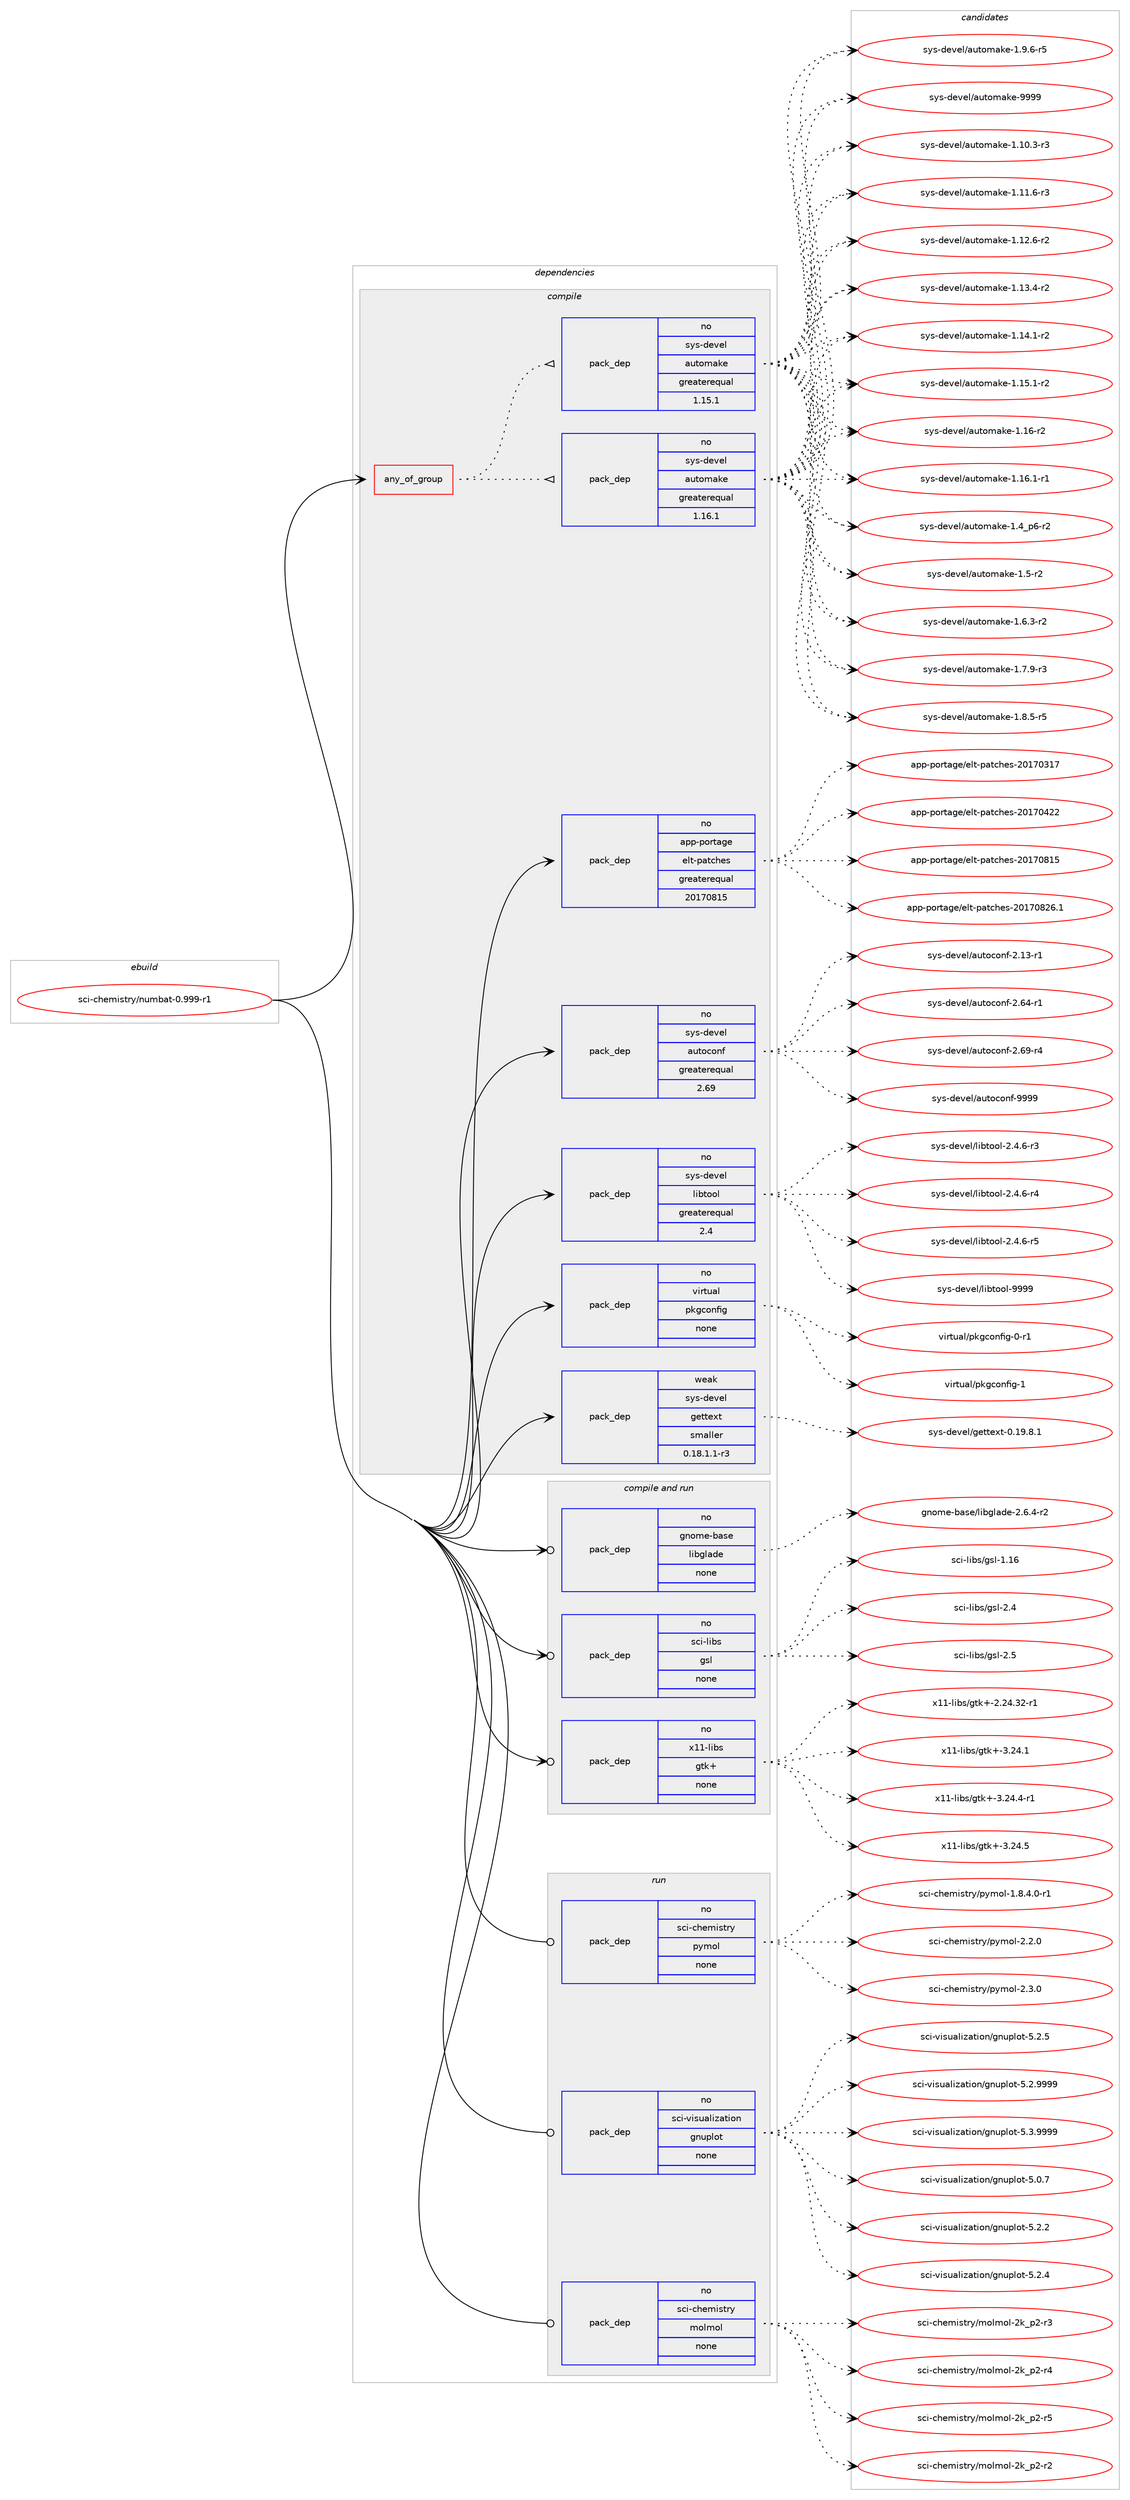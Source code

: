 digraph prolog {

# *************
# Graph options
# *************

newrank=true;
concentrate=true;
compound=true;
graph [rankdir=LR,fontname=Helvetica,fontsize=10,ranksep=1.5];#, ranksep=2.5, nodesep=0.2];
edge  [arrowhead=vee];
node  [fontname=Helvetica,fontsize=10];

# **********
# The ebuild
# **********

subgraph cluster_leftcol {
color=gray;
rank=same;
label=<<i>ebuild</i>>;
id [label="sci-chemistry/numbat-0.999-r1", color=red, width=4, href="../sci-chemistry/numbat-0.999-r1.svg"];
}

# ****************
# The dependencies
# ****************

subgraph cluster_midcol {
color=gray;
label=<<i>dependencies</i>>;
subgraph cluster_compile {
fillcolor="#eeeeee";
style=filled;
label=<<i>compile</i>>;
subgraph any26803 {
dependency1688440 [label=<<TABLE BORDER="0" CELLBORDER="1" CELLSPACING="0" CELLPADDING="4"><TR><TD CELLPADDING="10">any_of_group</TD></TR></TABLE>>, shape=none, color=red];subgraph pack1208316 {
dependency1688441 [label=<<TABLE BORDER="0" CELLBORDER="1" CELLSPACING="0" CELLPADDING="4" WIDTH="220"><TR><TD ROWSPAN="6" CELLPADDING="30">pack_dep</TD></TR><TR><TD WIDTH="110">no</TD></TR><TR><TD>sys-devel</TD></TR><TR><TD>automake</TD></TR><TR><TD>greaterequal</TD></TR><TR><TD>1.16.1</TD></TR></TABLE>>, shape=none, color=blue];
}
dependency1688440:e -> dependency1688441:w [weight=20,style="dotted",arrowhead="oinv"];
subgraph pack1208317 {
dependency1688442 [label=<<TABLE BORDER="0" CELLBORDER="1" CELLSPACING="0" CELLPADDING="4" WIDTH="220"><TR><TD ROWSPAN="6" CELLPADDING="30">pack_dep</TD></TR><TR><TD WIDTH="110">no</TD></TR><TR><TD>sys-devel</TD></TR><TR><TD>automake</TD></TR><TR><TD>greaterequal</TD></TR><TR><TD>1.15.1</TD></TR></TABLE>>, shape=none, color=blue];
}
dependency1688440:e -> dependency1688442:w [weight=20,style="dotted",arrowhead="oinv"];
}
id:e -> dependency1688440:w [weight=20,style="solid",arrowhead="vee"];
subgraph pack1208318 {
dependency1688443 [label=<<TABLE BORDER="0" CELLBORDER="1" CELLSPACING="0" CELLPADDING="4" WIDTH="220"><TR><TD ROWSPAN="6" CELLPADDING="30">pack_dep</TD></TR><TR><TD WIDTH="110">no</TD></TR><TR><TD>app-portage</TD></TR><TR><TD>elt-patches</TD></TR><TR><TD>greaterequal</TD></TR><TR><TD>20170815</TD></TR></TABLE>>, shape=none, color=blue];
}
id:e -> dependency1688443:w [weight=20,style="solid",arrowhead="vee"];
subgraph pack1208319 {
dependency1688444 [label=<<TABLE BORDER="0" CELLBORDER="1" CELLSPACING="0" CELLPADDING="4" WIDTH="220"><TR><TD ROWSPAN="6" CELLPADDING="30">pack_dep</TD></TR><TR><TD WIDTH="110">no</TD></TR><TR><TD>sys-devel</TD></TR><TR><TD>autoconf</TD></TR><TR><TD>greaterequal</TD></TR><TR><TD>2.69</TD></TR></TABLE>>, shape=none, color=blue];
}
id:e -> dependency1688444:w [weight=20,style="solid",arrowhead="vee"];
subgraph pack1208320 {
dependency1688445 [label=<<TABLE BORDER="0" CELLBORDER="1" CELLSPACING="0" CELLPADDING="4" WIDTH="220"><TR><TD ROWSPAN="6" CELLPADDING="30">pack_dep</TD></TR><TR><TD WIDTH="110">no</TD></TR><TR><TD>sys-devel</TD></TR><TR><TD>libtool</TD></TR><TR><TD>greaterequal</TD></TR><TR><TD>2.4</TD></TR></TABLE>>, shape=none, color=blue];
}
id:e -> dependency1688445:w [weight=20,style="solid",arrowhead="vee"];
subgraph pack1208321 {
dependency1688446 [label=<<TABLE BORDER="0" CELLBORDER="1" CELLSPACING="0" CELLPADDING="4" WIDTH="220"><TR><TD ROWSPAN="6" CELLPADDING="30">pack_dep</TD></TR><TR><TD WIDTH="110">no</TD></TR><TR><TD>virtual</TD></TR><TR><TD>pkgconfig</TD></TR><TR><TD>none</TD></TR><TR><TD></TD></TR></TABLE>>, shape=none, color=blue];
}
id:e -> dependency1688446:w [weight=20,style="solid",arrowhead="vee"];
subgraph pack1208322 {
dependency1688447 [label=<<TABLE BORDER="0" CELLBORDER="1" CELLSPACING="0" CELLPADDING="4" WIDTH="220"><TR><TD ROWSPAN="6" CELLPADDING="30">pack_dep</TD></TR><TR><TD WIDTH="110">weak</TD></TR><TR><TD>sys-devel</TD></TR><TR><TD>gettext</TD></TR><TR><TD>smaller</TD></TR><TR><TD>0.18.1.1-r3</TD></TR></TABLE>>, shape=none, color=blue];
}
id:e -> dependency1688447:w [weight=20,style="solid",arrowhead="vee"];
}
subgraph cluster_compileandrun {
fillcolor="#eeeeee";
style=filled;
label=<<i>compile and run</i>>;
subgraph pack1208323 {
dependency1688448 [label=<<TABLE BORDER="0" CELLBORDER="1" CELLSPACING="0" CELLPADDING="4" WIDTH="220"><TR><TD ROWSPAN="6" CELLPADDING="30">pack_dep</TD></TR><TR><TD WIDTH="110">no</TD></TR><TR><TD>gnome-base</TD></TR><TR><TD>libglade</TD></TR><TR><TD>none</TD></TR><TR><TD></TD></TR></TABLE>>, shape=none, color=blue];
}
id:e -> dependency1688448:w [weight=20,style="solid",arrowhead="odotvee"];
subgraph pack1208324 {
dependency1688449 [label=<<TABLE BORDER="0" CELLBORDER="1" CELLSPACING="0" CELLPADDING="4" WIDTH="220"><TR><TD ROWSPAN="6" CELLPADDING="30">pack_dep</TD></TR><TR><TD WIDTH="110">no</TD></TR><TR><TD>sci-libs</TD></TR><TR><TD>gsl</TD></TR><TR><TD>none</TD></TR><TR><TD></TD></TR></TABLE>>, shape=none, color=blue];
}
id:e -> dependency1688449:w [weight=20,style="solid",arrowhead="odotvee"];
subgraph pack1208325 {
dependency1688450 [label=<<TABLE BORDER="0" CELLBORDER="1" CELLSPACING="0" CELLPADDING="4" WIDTH="220"><TR><TD ROWSPAN="6" CELLPADDING="30">pack_dep</TD></TR><TR><TD WIDTH="110">no</TD></TR><TR><TD>x11-libs</TD></TR><TR><TD>gtk+</TD></TR><TR><TD>none</TD></TR><TR><TD></TD></TR></TABLE>>, shape=none, color=blue];
}
id:e -> dependency1688450:w [weight=20,style="solid",arrowhead="odotvee"];
}
subgraph cluster_run {
fillcolor="#eeeeee";
style=filled;
label=<<i>run</i>>;
subgraph pack1208326 {
dependency1688451 [label=<<TABLE BORDER="0" CELLBORDER="1" CELLSPACING="0" CELLPADDING="4" WIDTH="220"><TR><TD ROWSPAN="6" CELLPADDING="30">pack_dep</TD></TR><TR><TD WIDTH="110">no</TD></TR><TR><TD>sci-chemistry</TD></TR><TR><TD>molmol</TD></TR><TR><TD>none</TD></TR><TR><TD></TD></TR></TABLE>>, shape=none, color=blue];
}
id:e -> dependency1688451:w [weight=20,style="solid",arrowhead="odot"];
subgraph pack1208327 {
dependency1688452 [label=<<TABLE BORDER="0" CELLBORDER="1" CELLSPACING="0" CELLPADDING="4" WIDTH="220"><TR><TD ROWSPAN="6" CELLPADDING="30">pack_dep</TD></TR><TR><TD WIDTH="110">no</TD></TR><TR><TD>sci-chemistry</TD></TR><TR><TD>pymol</TD></TR><TR><TD>none</TD></TR><TR><TD></TD></TR></TABLE>>, shape=none, color=blue];
}
id:e -> dependency1688452:w [weight=20,style="solid",arrowhead="odot"];
subgraph pack1208328 {
dependency1688453 [label=<<TABLE BORDER="0" CELLBORDER="1" CELLSPACING="0" CELLPADDING="4" WIDTH="220"><TR><TD ROWSPAN="6" CELLPADDING="30">pack_dep</TD></TR><TR><TD WIDTH="110">no</TD></TR><TR><TD>sci-visualization</TD></TR><TR><TD>gnuplot</TD></TR><TR><TD>none</TD></TR><TR><TD></TD></TR></TABLE>>, shape=none, color=blue];
}
id:e -> dependency1688453:w [weight=20,style="solid",arrowhead="odot"];
}
}

# **************
# The candidates
# **************

subgraph cluster_choices {
rank=same;
color=gray;
label=<<i>candidates</i>>;

subgraph choice1208316 {
color=black;
nodesep=1;
choice11512111545100101118101108479711711611110997107101454946494846514511451 [label="sys-devel/automake-1.10.3-r3", color=red, width=4,href="../sys-devel/automake-1.10.3-r3.svg"];
choice11512111545100101118101108479711711611110997107101454946494946544511451 [label="sys-devel/automake-1.11.6-r3", color=red, width=4,href="../sys-devel/automake-1.11.6-r3.svg"];
choice11512111545100101118101108479711711611110997107101454946495046544511450 [label="sys-devel/automake-1.12.6-r2", color=red, width=4,href="../sys-devel/automake-1.12.6-r2.svg"];
choice11512111545100101118101108479711711611110997107101454946495146524511450 [label="sys-devel/automake-1.13.4-r2", color=red, width=4,href="../sys-devel/automake-1.13.4-r2.svg"];
choice11512111545100101118101108479711711611110997107101454946495246494511450 [label="sys-devel/automake-1.14.1-r2", color=red, width=4,href="../sys-devel/automake-1.14.1-r2.svg"];
choice11512111545100101118101108479711711611110997107101454946495346494511450 [label="sys-devel/automake-1.15.1-r2", color=red, width=4,href="../sys-devel/automake-1.15.1-r2.svg"];
choice1151211154510010111810110847971171161111099710710145494649544511450 [label="sys-devel/automake-1.16-r2", color=red, width=4,href="../sys-devel/automake-1.16-r2.svg"];
choice11512111545100101118101108479711711611110997107101454946495446494511449 [label="sys-devel/automake-1.16.1-r1", color=red, width=4,href="../sys-devel/automake-1.16.1-r1.svg"];
choice115121115451001011181011084797117116111109971071014549465295112544511450 [label="sys-devel/automake-1.4_p6-r2", color=red, width=4,href="../sys-devel/automake-1.4_p6-r2.svg"];
choice11512111545100101118101108479711711611110997107101454946534511450 [label="sys-devel/automake-1.5-r2", color=red, width=4,href="../sys-devel/automake-1.5-r2.svg"];
choice115121115451001011181011084797117116111109971071014549465446514511450 [label="sys-devel/automake-1.6.3-r2", color=red, width=4,href="../sys-devel/automake-1.6.3-r2.svg"];
choice115121115451001011181011084797117116111109971071014549465546574511451 [label="sys-devel/automake-1.7.9-r3", color=red, width=4,href="../sys-devel/automake-1.7.9-r3.svg"];
choice115121115451001011181011084797117116111109971071014549465646534511453 [label="sys-devel/automake-1.8.5-r5", color=red, width=4,href="../sys-devel/automake-1.8.5-r5.svg"];
choice115121115451001011181011084797117116111109971071014549465746544511453 [label="sys-devel/automake-1.9.6-r5", color=red, width=4,href="../sys-devel/automake-1.9.6-r5.svg"];
choice115121115451001011181011084797117116111109971071014557575757 [label="sys-devel/automake-9999", color=red, width=4,href="../sys-devel/automake-9999.svg"];
dependency1688441:e -> choice11512111545100101118101108479711711611110997107101454946494846514511451:w [style=dotted,weight="100"];
dependency1688441:e -> choice11512111545100101118101108479711711611110997107101454946494946544511451:w [style=dotted,weight="100"];
dependency1688441:e -> choice11512111545100101118101108479711711611110997107101454946495046544511450:w [style=dotted,weight="100"];
dependency1688441:e -> choice11512111545100101118101108479711711611110997107101454946495146524511450:w [style=dotted,weight="100"];
dependency1688441:e -> choice11512111545100101118101108479711711611110997107101454946495246494511450:w [style=dotted,weight="100"];
dependency1688441:e -> choice11512111545100101118101108479711711611110997107101454946495346494511450:w [style=dotted,weight="100"];
dependency1688441:e -> choice1151211154510010111810110847971171161111099710710145494649544511450:w [style=dotted,weight="100"];
dependency1688441:e -> choice11512111545100101118101108479711711611110997107101454946495446494511449:w [style=dotted,weight="100"];
dependency1688441:e -> choice115121115451001011181011084797117116111109971071014549465295112544511450:w [style=dotted,weight="100"];
dependency1688441:e -> choice11512111545100101118101108479711711611110997107101454946534511450:w [style=dotted,weight="100"];
dependency1688441:e -> choice115121115451001011181011084797117116111109971071014549465446514511450:w [style=dotted,weight="100"];
dependency1688441:e -> choice115121115451001011181011084797117116111109971071014549465546574511451:w [style=dotted,weight="100"];
dependency1688441:e -> choice115121115451001011181011084797117116111109971071014549465646534511453:w [style=dotted,weight="100"];
dependency1688441:e -> choice115121115451001011181011084797117116111109971071014549465746544511453:w [style=dotted,weight="100"];
dependency1688441:e -> choice115121115451001011181011084797117116111109971071014557575757:w [style=dotted,weight="100"];
}
subgraph choice1208317 {
color=black;
nodesep=1;
choice11512111545100101118101108479711711611110997107101454946494846514511451 [label="sys-devel/automake-1.10.3-r3", color=red, width=4,href="../sys-devel/automake-1.10.3-r3.svg"];
choice11512111545100101118101108479711711611110997107101454946494946544511451 [label="sys-devel/automake-1.11.6-r3", color=red, width=4,href="../sys-devel/automake-1.11.6-r3.svg"];
choice11512111545100101118101108479711711611110997107101454946495046544511450 [label="sys-devel/automake-1.12.6-r2", color=red, width=4,href="../sys-devel/automake-1.12.6-r2.svg"];
choice11512111545100101118101108479711711611110997107101454946495146524511450 [label="sys-devel/automake-1.13.4-r2", color=red, width=4,href="../sys-devel/automake-1.13.4-r2.svg"];
choice11512111545100101118101108479711711611110997107101454946495246494511450 [label="sys-devel/automake-1.14.1-r2", color=red, width=4,href="../sys-devel/automake-1.14.1-r2.svg"];
choice11512111545100101118101108479711711611110997107101454946495346494511450 [label="sys-devel/automake-1.15.1-r2", color=red, width=4,href="../sys-devel/automake-1.15.1-r2.svg"];
choice1151211154510010111810110847971171161111099710710145494649544511450 [label="sys-devel/automake-1.16-r2", color=red, width=4,href="../sys-devel/automake-1.16-r2.svg"];
choice11512111545100101118101108479711711611110997107101454946495446494511449 [label="sys-devel/automake-1.16.1-r1", color=red, width=4,href="../sys-devel/automake-1.16.1-r1.svg"];
choice115121115451001011181011084797117116111109971071014549465295112544511450 [label="sys-devel/automake-1.4_p6-r2", color=red, width=4,href="../sys-devel/automake-1.4_p6-r2.svg"];
choice11512111545100101118101108479711711611110997107101454946534511450 [label="sys-devel/automake-1.5-r2", color=red, width=4,href="../sys-devel/automake-1.5-r2.svg"];
choice115121115451001011181011084797117116111109971071014549465446514511450 [label="sys-devel/automake-1.6.3-r2", color=red, width=4,href="../sys-devel/automake-1.6.3-r2.svg"];
choice115121115451001011181011084797117116111109971071014549465546574511451 [label="sys-devel/automake-1.7.9-r3", color=red, width=4,href="../sys-devel/automake-1.7.9-r3.svg"];
choice115121115451001011181011084797117116111109971071014549465646534511453 [label="sys-devel/automake-1.8.5-r5", color=red, width=4,href="../sys-devel/automake-1.8.5-r5.svg"];
choice115121115451001011181011084797117116111109971071014549465746544511453 [label="sys-devel/automake-1.9.6-r5", color=red, width=4,href="../sys-devel/automake-1.9.6-r5.svg"];
choice115121115451001011181011084797117116111109971071014557575757 [label="sys-devel/automake-9999", color=red, width=4,href="../sys-devel/automake-9999.svg"];
dependency1688442:e -> choice11512111545100101118101108479711711611110997107101454946494846514511451:w [style=dotted,weight="100"];
dependency1688442:e -> choice11512111545100101118101108479711711611110997107101454946494946544511451:w [style=dotted,weight="100"];
dependency1688442:e -> choice11512111545100101118101108479711711611110997107101454946495046544511450:w [style=dotted,weight="100"];
dependency1688442:e -> choice11512111545100101118101108479711711611110997107101454946495146524511450:w [style=dotted,weight="100"];
dependency1688442:e -> choice11512111545100101118101108479711711611110997107101454946495246494511450:w [style=dotted,weight="100"];
dependency1688442:e -> choice11512111545100101118101108479711711611110997107101454946495346494511450:w [style=dotted,weight="100"];
dependency1688442:e -> choice1151211154510010111810110847971171161111099710710145494649544511450:w [style=dotted,weight="100"];
dependency1688442:e -> choice11512111545100101118101108479711711611110997107101454946495446494511449:w [style=dotted,weight="100"];
dependency1688442:e -> choice115121115451001011181011084797117116111109971071014549465295112544511450:w [style=dotted,weight="100"];
dependency1688442:e -> choice11512111545100101118101108479711711611110997107101454946534511450:w [style=dotted,weight="100"];
dependency1688442:e -> choice115121115451001011181011084797117116111109971071014549465446514511450:w [style=dotted,weight="100"];
dependency1688442:e -> choice115121115451001011181011084797117116111109971071014549465546574511451:w [style=dotted,weight="100"];
dependency1688442:e -> choice115121115451001011181011084797117116111109971071014549465646534511453:w [style=dotted,weight="100"];
dependency1688442:e -> choice115121115451001011181011084797117116111109971071014549465746544511453:w [style=dotted,weight="100"];
dependency1688442:e -> choice115121115451001011181011084797117116111109971071014557575757:w [style=dotted,weight="100"];
}
subgraph choice1208318 {
color=black;
nodesep=1;
choice97112112451121111141169710310147101108116451129711699104101115455048495548514955 [label="app-portage/elt-patches-20170317", color=red, width=4,href="../app-portage/elt-patches-20170317.svg"];
choice97112112451121111141169710310147101108116451129711699104101115455048495548525050 [label="app-portage/elt-patches-20170422", color=red, width=4,href="../app-portage/elt-patches-20170422.svg"];
choice97112112451121111141169710310147101108116451129711699104101115455048495548564953 [label="app-portage/elt-patches-20170815", color=red, width=4,href="../app-portage/elt-patches-20170815.svg"];
choice971121124511211111411697103101471011081164511297116991041011154550484955485650544649 [label="app-portage/elt-patches-20170826.1", color=red, width=4,href="../app-portage/elt-patches-20170826.1.svg"];
dependency1688443:e -> choice97112112451121111141169710310147101108116451129711699104101115455048495548514955:w [style=dotted,weight="100"];
dependency1688443:e -> choice97112112451121111141169710310147101108116451129711699104101115455048495548525050:w [style=dotted,weight="100"];
dependency1688443:e -> choice97112112451121111141169710310147101108116451129711699104101115455048495548564953:w [style=dotted,weight="100"];
dependency1688443:e -> choice971121124511211111411697103101471011081164511297116991041011154550484955485650544649:w [style=dotted,weight="100"];
}
subgraph choice1208319 {
color=black;
nodesep=1;
choice1151211154510010111810110847971171161119911111010245504649514511449 [label="sys-devel/autoconf-2.13-r1", color=red, width=4,href="../sys-devel/autoconf-2.13-r1.svg"];
choice1151211154510010111810110847971171161119911111010245504654524511449 [label="sys-devel/autoconf-2.64-r1", color=red, width=4,href="../sys-devel/autoconf-2.64-r1.svg"];
choice1151211154510010111810110847971171161119911111010245504654574511452 [label="sys-devel/autoconf-2.69-r4", color=red, width=4,href="../sys-devel/autoconf-2.69-r4.svg"];
choice115121115451001011181011084797117116111991111101024557575757 [label="sys-devel/autoconf-9999", color=red, width=4,href="../sys-devel/autoconf-9999.svg"];
dependency1688444:e -> choice1151211154510010111810110847971171161119911111010245504649514511449:w [style=dotted,weight="100"];
dependency1688444:e -> choice1151211154510010111810110847971171161119911111010245504654524511449:w [style=dotted,weight="100"];
dependency1688444:e -> choice1151211154510010111810110847971171161119911111010245504654574511452:w [style=dotted,weight="100"];
dependency1688444:e -> choice115121115451001011181011084797117116111991111101024557575757:w [style=dotted,weight="100"];
}
subgraph choice1208320 {
color=black;
nodesep=1;
choice1151211154510010111810110847108105981161111111084550465246544511451 [label="sys-devel/libtool-2.4.6-r3", color=red, width=4,href="../sys-devel/libtool-2.4.6-r3.svg"];
choice1151211154510010111810110847108105981161111111084550465246544511452 [label="sys-devel/libtool-2.4.6-r4", color=red, width=4,href="../sys-devel/libtool-2.4.6-r4.svg"];
choice1151211154510010111810110847108105981161111111084550465246544511453 [label="sys-devel/libtool-2.4.6-r5", color=red, width=4,href="../sys-devel/libtool-2.4.6-r5.svg"];
choice1151211154510010111810110847108105981161111111084557575757 [label="sys-devel/libtool-9999", color=red, width=4,href="../sys-devel/libtool-9999.svg"];
dependency1688445:e -> choice1151211154510010111810110847108105981161111111084550465246544511451:w [style=dotted,weight="100"];
dependency1688445:e -> choice1151211154510010111810110847108105981161111111084550465246544511452:w [style=dotted,weight="100"];
dependency1688445:e -> choice1151211154510010111810110847108105981161111111084550465246544511453:w [style=dotted,weight="100"];
dependency1688445:e -> choice1151211154510010111810110847108105981161111111084557575757:w [style=dotted,weight="100"];
}
subgraph choice1208321 {
color=black;
nodesep=1;
choice11810511411611797108471121071039911111010210510345484511449 [label="virtual/pkgconfig-0-r1", color=red, width=4,href="../virtual/pkgconfig-0-r1.svg"];
choice1181051141161179710847112107103991111101021051034549 [label="virtual/pkgconfig-1", color=red, width=4,href="../virtual/pkgconfig-1.svg"];
dependency1688446:e -> choice11810511411611797108471121071039911111010210510345484511449:w [style=dotted,weight="100"];
dependency1688446:e -> choice1181051141161179710847112107103991111101021051034549:w [style=dotted,weight="100"];
}
subgraph choice1208322 {
color=black;
nodesep=1;
choice1151211154510010111810110847103101116116101120116454846495746564649 [label="sys-devel/gettext-0.19.8.1", color=red, width=4,href="../sys-devel/gettext-0.19.8.1.svg"];
dependency1688447:e -> choice1151211154510010111810110847103101116116101120116454846495746564649:w [style=dotted,weight="100"];
}
subgraph choice1208323 {
color=black;
nodesep=1;
choice1031101111091014598971151014710810598103108971001014550465446524511450 [label="gnome-base/libglade-2.6.4-r2", color=red, width=4,href="../gnome-base/libglade-2.6.4-r2.svg"];
dependency1688448:e -> choice1031101111091014598971151014710810598103108971001014550465446524511450:w [style=dotted,weight="100"];
}
subgraph choice1208324 {
color=black;
nodesep=1;
choice115991054510810598115471031151084549464954 [label="sci-libs/gsl-1.16", color=red, width=4,href="../sci-libs/gsl-1.16.svg"];
choice1159910545108105981154710311510845504652 [label="sci-libs/gsl-2.4", color=red, width=4,href="../sci-libs/gsl-2.4.svg"];
choice1159910545108105981154710311510845504653 [label="sci-libs/gsl-2.5", color=red, width=4,href="../sci-libs/gsl-2.5.svg"];
dependency1688449:e -> choice115991054510810598115471031151084549464954:w [style=dotted,weight="100"];
dependency1688449:e -> choice1159910545108105981154710311510845504652:w [style=dotted,weight="100"];
dependency1688449:e -> choice1159910545108105981154710311510845504653:w [style=dotted,weight="100"];
}
subgraph choice1208325 {
color=black;
nodesep=1;
choice12049494510810598115471031161074345504650524651504511449 [label="x11-libs/gtk+-2.24.32-r1", color=red, width=4,href="../x11-libs/gtk+-2.24.32-r1.svg"];
choice12049494510810598115471031161074345514650524649 [label="x11-libs/gtk+-3.24.1", color=red, width=4,href="../x11-libs/gtk+-3.24.1.svg"];
choice120494945108105981154710311610743455146505246524511449 [label="x11-libs/gtk+-3.24.4-r1", color=red, width=4,href="../x11-libs/gtk+-3.24.4-r1.svg"];
choice12049494510810598115471031161074345514650524653 [label="x11-libs/gtk+-3.24.5", color=red, width=4,href="../x11-libs/gtk+-3.24.5.svg"];
dependency1688450:e -> choice12049494510810598115471031161074345504650524651504511449:w [style=dotted,weight="100"];
dependency1688450:e -> choice12049494510810598115471031161074345514650524649:w [style=dotted,weight="100"];
dependency1688450:e -> choice120494945108105981154710311610743455146505246524511449:w [style=dotted,weight="100"];
dependency1688450:e -> choice12049494510810598115471031161074345514650524653:w [style=dotted,weight="100"];
}
subgraph choice1208326 {
color=black;
nodesep=1;
choice11599105459910410110910511511611412147109111108109111108455010795112504511450 [label="sci-chemistry/molmol-2k_p2-r2", color=red, width=4,href="../sci-chemistry/molmol-2k_p2-r2.svg"];
choice11599105459910410110910511511611412147109111108109111108455010795112504511451 [label="sci-chemistry/molmol-2k_p2-r3", color=red, width=4,href="../sci-chemistry/molmol-2k_p2-r3.svg"];
choice11599105459910410110910511511611412147109111108109111108455010795112504511452 [label="sci-chemistry/molmol-2k_p2-r4", color=red, width=4,href="../sci-chemistry/molmol-2k_p2-r4.svg"];
choice11599105459910410110910511511611412147109111108109111108455010795112504511453 [label="sci-chemistry/molmol-2k_p2-r5", color=red, width=4,href="../sci-chemistry/molmol-2k_p2-r5.svg"];
dependency1688451:e -> choice11599105459910410110910511511611412147109111108109111108455010795112504511450:w [style=dotted,weight="100"];
dependency1688451:e -> choice11599105459910410110910511511611412147109111108109111108455010795112504511451:w [style=dotted,weight="100"];
dependency1688451:e -> choice11599105459910410110910511511611412147109111108109111108455010795112504511452:w [style=dotted,weight="100"];
dependency1688451:e -> choice11599105459910410110910511511611412147109111108109111108455010795112504511453:w [style=dotted,weight="100"];
}
subgraph choice1208327 {
color=black;
nodesep=1;
choice1159910545991041011091051151161141214711212110911110845494656465246484511449 [label="sci-chemistry/pymol-1.8.4.0-r1", color=red, width=4,href="../sci-chemistry/pymol-1.8.4.0-r1.svg"];
choice11599105459910410110910511511611412147112121109111108455046504648 [label="sci-chemistry/pymol-2.2.0", color=red, width=4,href="../sci-chemistry/pymol-2.2.0.svg"];
choice11599105459910410110910511511611412147112121109111108455046514648 [label="sci-chemistry/pymol-2.3.0", color=red, width=4,href="../sci-chemistry/pymol-2.3.0.svg"];
dependency1688452:e -> choice1159910545991041011091051151161141214711212110911110845494656465246484511449:w [style=dotted,weight="100"];
dependency1688452:e -> choice11599105459910410110910511511611412147112121109111108455046504648:w [style=dotted,weight="100"];
dependency1688452:e -> choice11599105459910410110910511511611412147112121109111108455046514648:w [style=dotted,weight="100"];
}
subgraph choice1208328 {
color=black;
nodesep=1;
choice1159910545118105115117971081051229711610511111047103110117112108111116455346484655 [label="sci-visualization/gnuplot-5.0.7", color=red, width=4,href="../sci-visualization/gnuplot-5.0.7.svg"];
choice1159910545118105115117971081051229711610511111047103110117112108111116455346504650 [label="sci-visualization/gnuplot-5.2.2", color=red, width=4,href="../sci-visualization/gnuplot-5.2.2.svg"];
choice1159910545118105115117971081051229711610511111047103110117112108111116455346504652 [label="sci-visualization/gnuplot-5.2.4", color=red, width=4,href="../sci-visualization/gnuplot-5.2.4.svg"];
choice1159910545118105115117971081051229711610511111047103110117112108111116455346504653 [label="sci-visualization/gnuplot-5.2.5", color=red, width=4,href="../sci-visualization/gnuplot-5.2.5.svg"];
choice1159910545118105115117971081051229711610511111047103110117112108111116455346504657575757 [label="sci-visualization/gnuplot-5.2.9999", color=red, width=4,href="../sci-visualization/gnuplot-5.2.9999.svg"];
choice1159910545118105115117971081051229711610511111047103110117112108111116455346514657575757 [label="sci-visualization/gnuplot-5.3.9999", color=red, width=4,href="../sci-visualization/gnuplot-5.3.9999.svg"];
dependency1688453:e -> choice1159910545118105115117971081051229711610511111047103110117112108111116455346484655:w [style=dotted,weight="100"];
dependency1688453:e -> choice1159910545118105115117971081051229711610511111047103110117112108111116455346504650:w [style=dotted,weight="100"];
dependency1688453:e -> choice1159910545118105115117971081051229711610511111047103110117112108111116455346504652:w [style=dotted,weight="100"];
dependency1688453:e -> choice1159910545118105115117971081051229711610511111047103110117112108111116455346504653:w [style=dotted,weight="100"];
dependency1688453:e -> choice1159910545118105115117971081051229711610511111047103110117112108111116455346504657575757:w [style=dotted,weight="100"];
dependency1688453:e -> choice1159910545118105115117971081051229711610511111047103110117112108111116455346514657575757:w [style=dotted,weight="100"];
}
}

}

